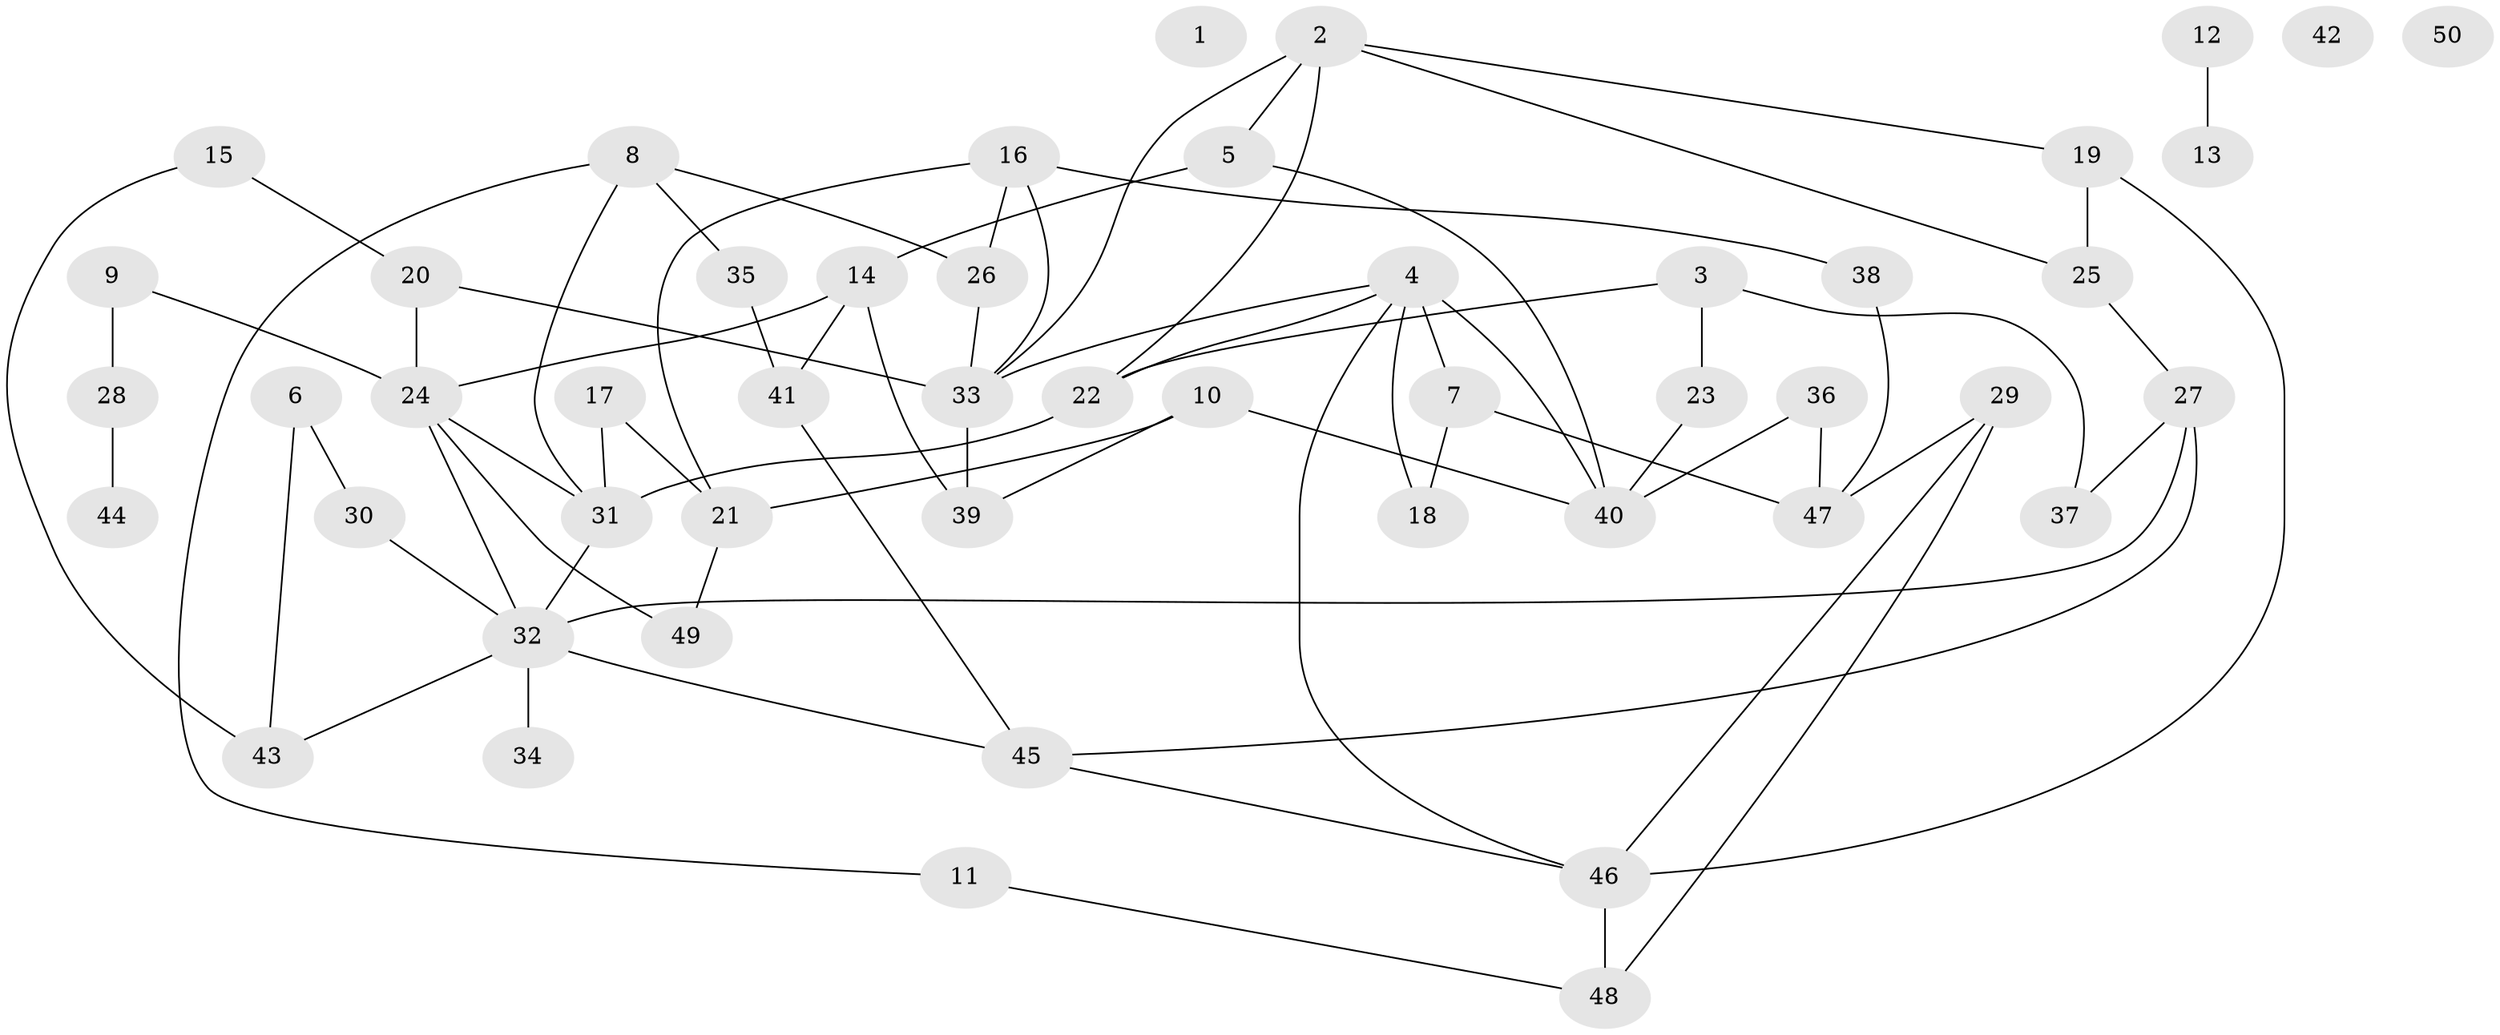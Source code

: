 // Generated by graph-tools (version 1.1) at 2025/25/03/09/25 03:25:19]
// undirected, 50 vertices, 74 edges
graph export_dot {
graph [start="1"]
  node [color=gray90,style=filled];
  1;
  2;
  3;
  4;
  5;
  6;
  7;
  8;
  9;
  10;
  11;
  12;
  13;
  14;
  15;
  16;
  17;
  18;
  19;
  20;
  21;
  22;
  23;
  24;
  25;
  26;
  27;
  28;
  29;
  30;
  31;
  32;
  33;
  34;
  35;
  36;
  37;
  38;
  39;
  40;
  41;
  42;
  43;
  44;
  45;
  46;
  47;
  48;
  49;
  50;
  2 -- 5;
  2 -- 19;
  2 -- 22;
  2 -- 25;
  2 -- 33;
  3 -- 22;
  3 -- 23;
  3 -- 37;
  4 -- 7;
  4 -- 18;
  4 -- 22;
  4 -- 33;
  4 -- 40;
  4 -- 46;
  5 -- 14;
  5 -- 40;
  6 -- 30;
  6 -- 43;
  7 -- 18;
  7 -- 47;
  8 -- 11;
  8 -- 26;
  8 -- 31;
  8 -- 35;
  9 -- 24;
  9 -- 28;
  10 -- 21;
  10 -- 39;
  10 -- 40;
  11 -- 48;
  12 -- 13;
  14 -- 24;
  14 -- 39;
  14 -- 41;
  15 -- 20;
  15 -- 43;
  16 -- 21;
  16 -- 26;
  16 -- 33;
  16 -- 38;
  17 -- 21;
  17 -- 31;
  19 -- 25;
  19 -- 46;
  20 -- 24;
  20 -- 33;
  21 -- 49;
  22 -- 31;
  23 -- 40;
  24 -- 31;
  24 -- 32;
  24 -- 49;
  25 -- 27;
  26 -- 33;
  27 -- 32;
  27 -- 37;
  27 -- 45;
  28 -- 44;
  29 -- 46;
  29 -- 47;
  29 -- 48;
  30 -- 32;
  31 -- 32;
  32 -- 34;
  32 -- 43;
  32 -- 45;
  33 -- 39;
  35 -- 41;
  36 -- 40;
  36 -- 47;
  38 -- 47;
  41 -- 45;
  45 -- 46;
  46 -- 48;
}
